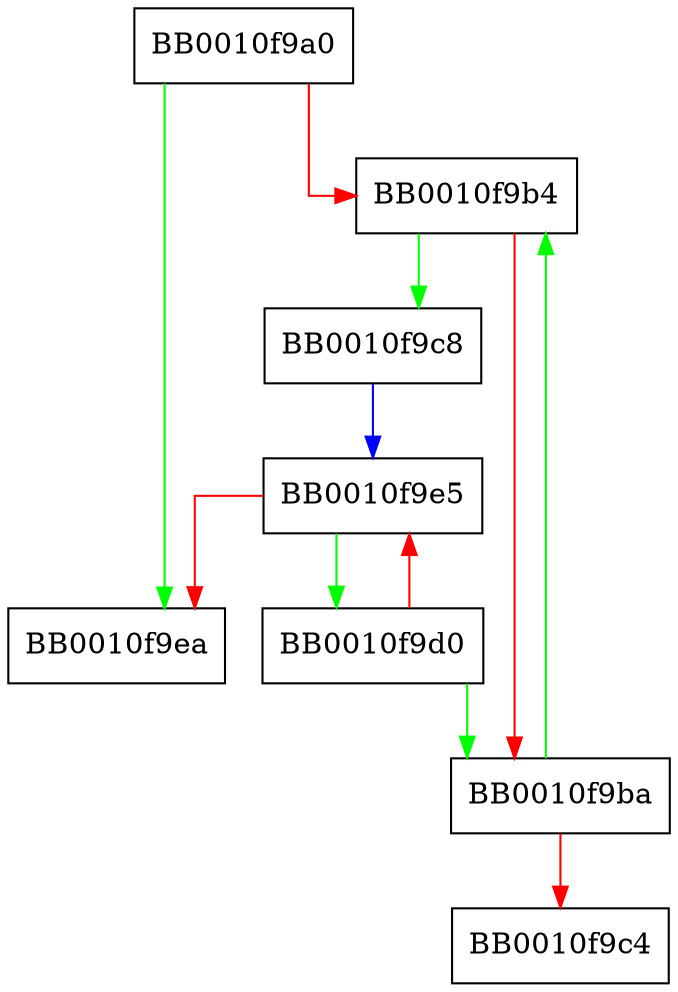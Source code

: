 digraph FUN_0010f9a0 {
  node [shape="box"];
  graph [splines=ortho];
  BB0010f9a0 -> BB0010f9ea [color="green"];
  BB0010f9a0 -> BB0010f9b4 [color="red"];
  BB0010f9b4 -> BB0010f9c8 [color="green"];
  BB0010f9b4 -> BB0010f9ba [color="red"];
  BB0010f9ba -> BB0010f9b4 [color="green"];
  BB0010f9ba -> BB0010f9c4 [color="red"];
  BB0010f9c8 -> BB0010f9e5 [color="blue"];
  BB0010f9d0 -> BB0010f9ba [color="green"];
  BB0010f9d0 -> BB0010f9e5 [color="red"];
  BB0010f9e5 -> BB0010f9d0 [color="green"];
  BB0010f9e5 -> BB0010f9ea [color="red"];
}